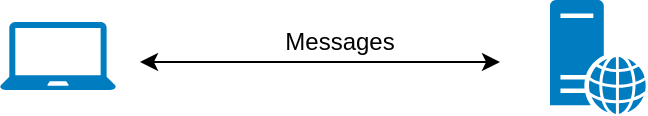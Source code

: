 <mxfile version="13.9.2" type="device"><diagram id="8n9kGiprPCy3AI7WFZaP" name="Page-1"><mxGraphModel dx="1209" dy="614" grid="1" gridSize="10" guides="1" tooltips="1" connect="1" arrows="1" fold="1" page="1" pageScale="1" pageWidth="850" pageHeight="1100" math="0" shadow="0"><root><mxCell id="0"/><mxCell id="1" parent="0"/><mxCell id="CXYlLi49B-FCjRfiYB_a-1" value="" style="pointerEvents=1;shadow=0;dashed=0;html=1;strokeColor=none;labelPosition=center;verticalLabelPosition=bottom;verticalAlign=top;outlineConnect=0;align=center;shape=mxgraph.office.devices.laptop;fillColor=#007CC1;" vertex="1" parent="1"><mxGeometry x="150" y="310" width="58" height="34" as="geometry"/></mxCell><mxCell id="CXYlLi49B-FCjRfiYB_a-2" value="" style="pointerEvents=1;shadow=0;dashed=0;html=1;strokeColor=none;labelPosition=center;verticalLabelPosition=bottom;verticalAlign=top;outlineConnect=0;align=center;shape=mxgraph.office.servers.web_server;fillColor=#007CC1;" vertex="1" parent="1"><mxGeometry x="425" y="299" width="48" height="57" as="geometry"/></mxCell><mxCell id="CXYlLi49B-FCjRfiYB_a-8" value="" style="endArrow=classic;startArrow=classic;html=1;" edge="1" parent="1"><mxGeometry width="50" height="50" relative="1" as="geometry"><mxPoint x="220" y="330" as="sourcePoint"/><mxPoint x="400" y="330" as="targetPoint"/></mxGeometry></mxCell><mxCell id="CXYlLi49B-FCjRfiYB_a-9" value="Messages" style="text;html=1;strokeColor=none;fillColor=none;align=center;verticalAlign=middle;whiteSpace=wrap;rounded=0;" vertex="1" parent="1"><mxGeometry x="300" y="310" width="40" height="20" as="geometry"/></mxCell></root></mxGraphModel></diagram></mxfile>